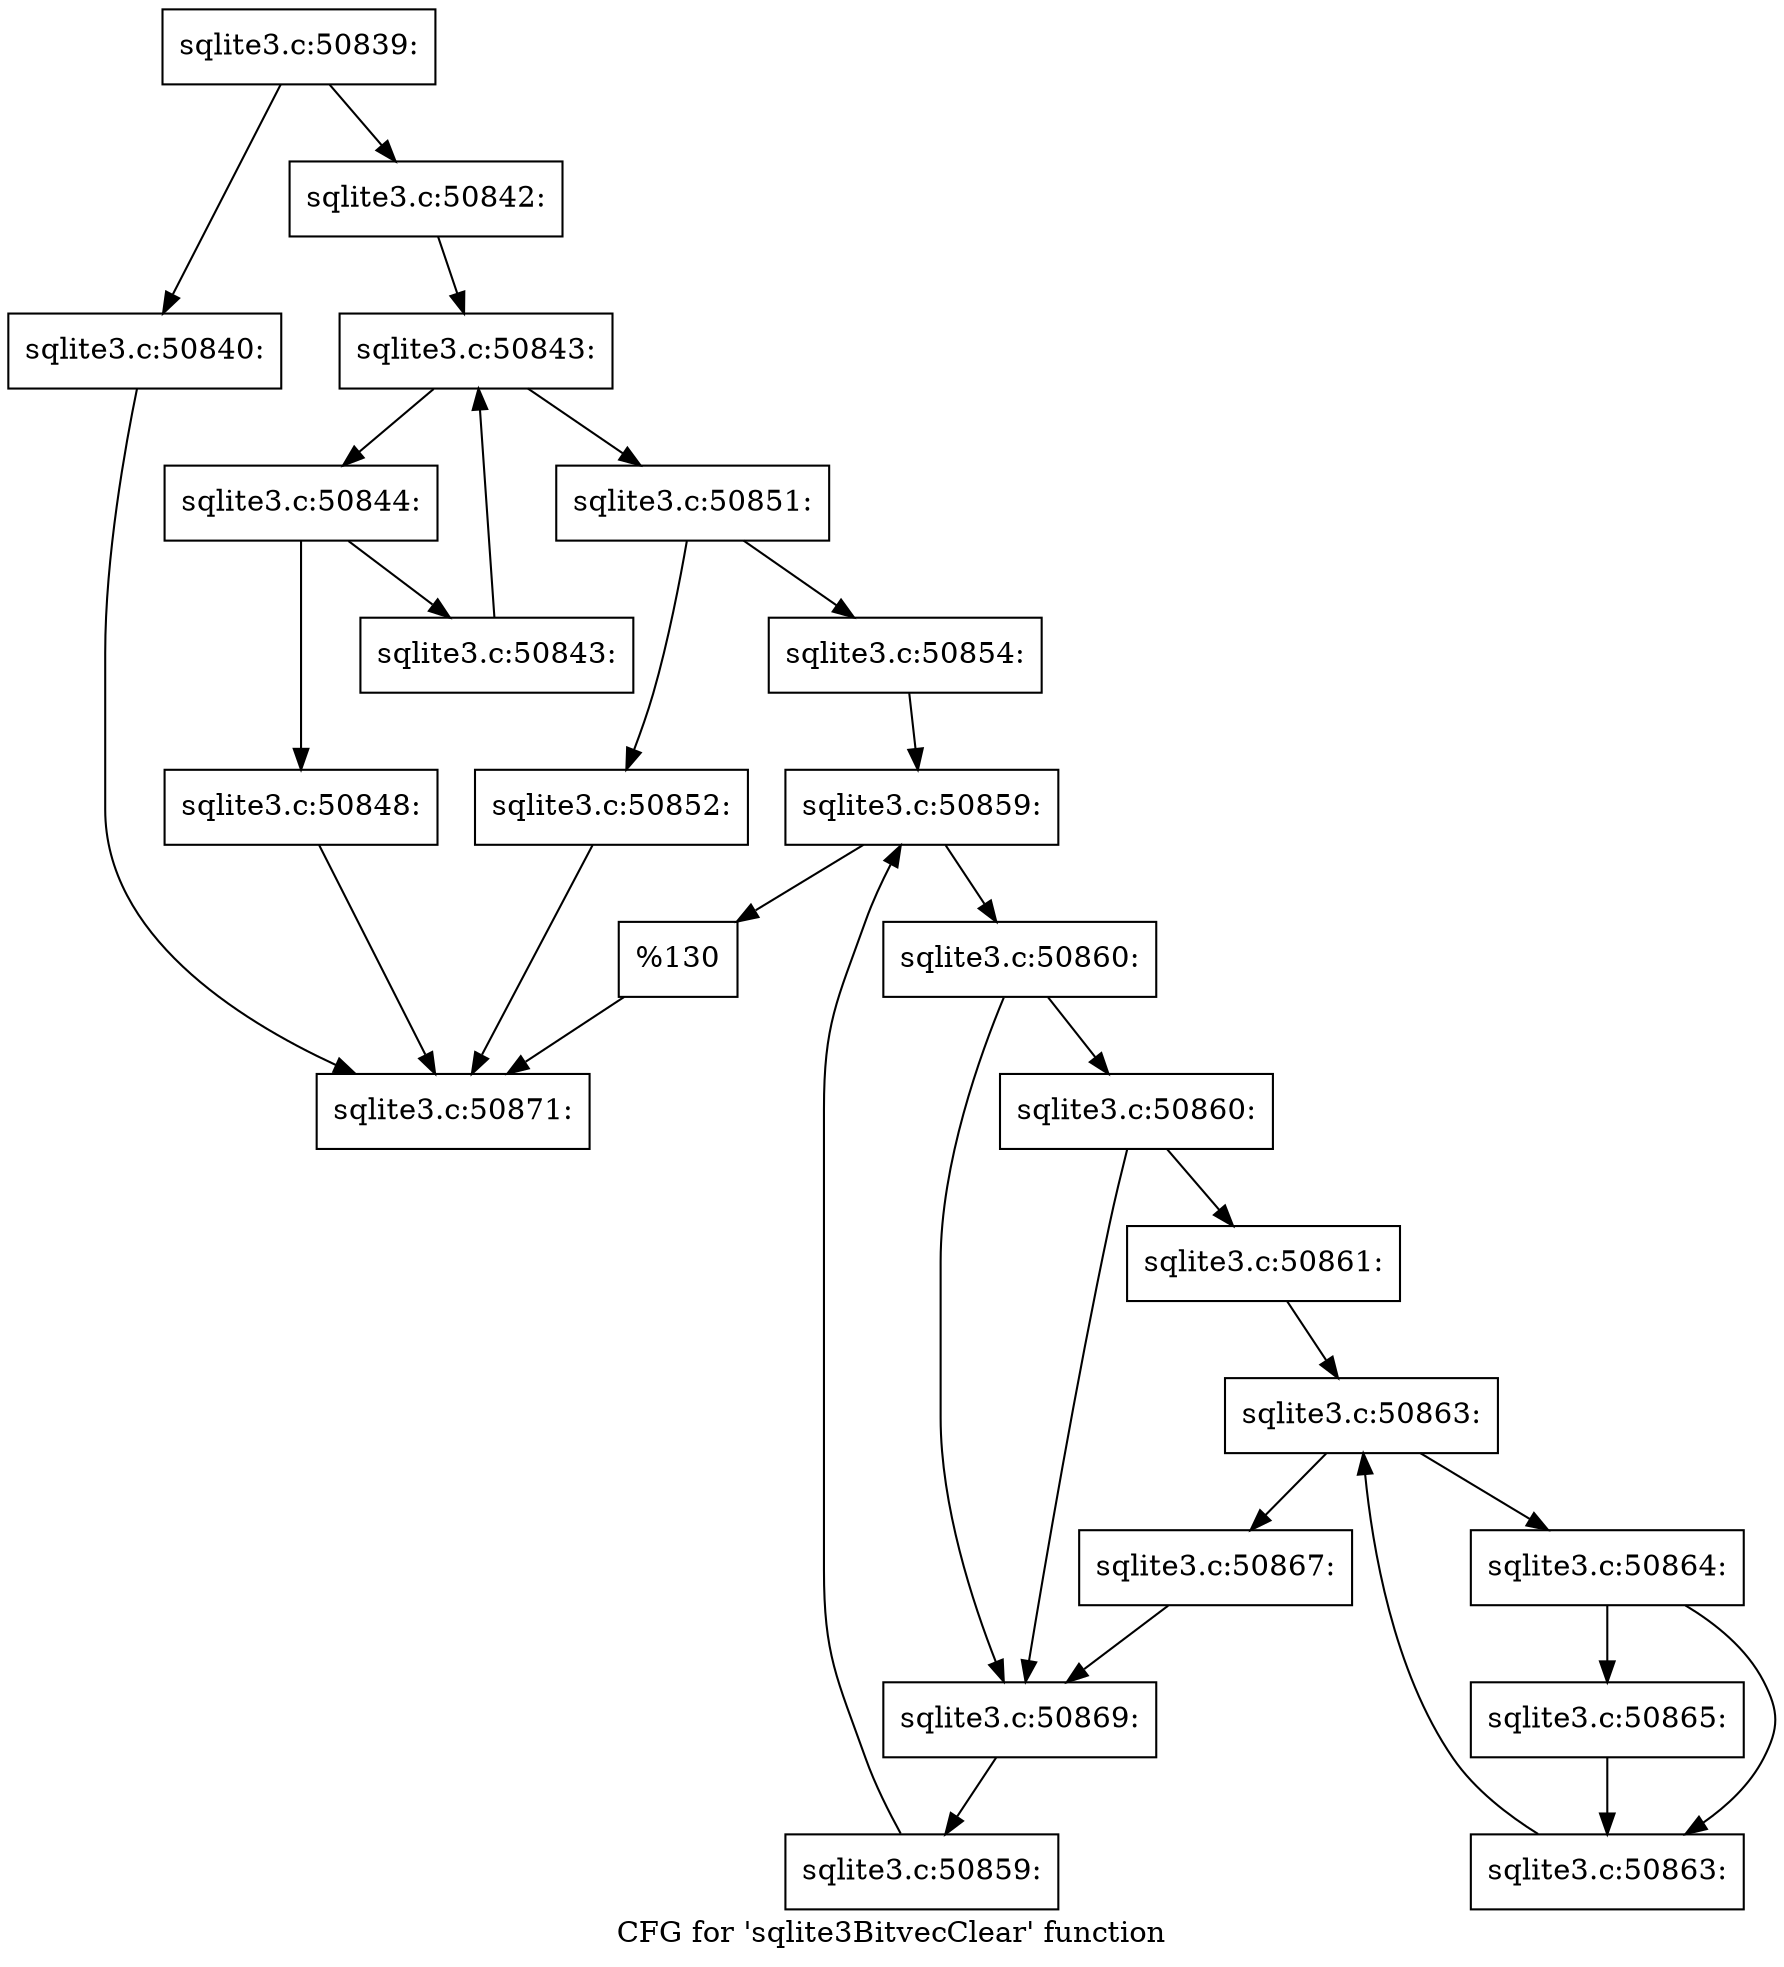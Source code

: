 digraph "CFG for 'sqlite3BitvecClear' function" {
	label="CFG for 'sqlite3BitvecClear' function";

	Node0x55c0f7980080 [shape=record,label="{sqlite3.c:50839:}"];
	Node0x55c0f7980080 -> Node0x55c0f7983240;
	Node0x55c0f7980080 -> Node0x55c0f7983290;
	Node0x55c0f7983240 [shape=record,label="{sqlite3.c:50840:}"];
	Node0x55c0f7983240 -> Node0x55c0f79854c0;
	Node0x55c0f7983290 [shape=record,label="{sqlite3.c:50842:}"];
	Node0x55c0f7983290 -> Node0x55c0f79836f0;
	Node0x55c0f79836f0 [shape=record,label="{sqlite3.c:50843:}"];
	Node0x55c0f79836f0 -> Node0x55c0f7983b30;
	Node0x55c0f79836f0 -> Node0x55c0f7983850;
	Node0x55c0f7983b30 [shape=record,label="{sqlite3.c:50844:}"];
	Node0x55c0f7983b30 -> Node0x55c0f7984e20;
	Node0x55c0f7983b30 -> Node0x55c0f7984dd0;
	Node0x55c0f7984dd0 [shape=record,label="{sqlite3.c:50848:}"];
	Node0x55c0f7984dd0 -> Node0x55c0f79854c0;
	Node0x55c0f7984e20 [shape=record,label="{sqlite3.c:50843:}"];
	Node0x55c0f7984e20 -> Node0x55c0f79836f0;
	Node0x55c0f7983850 [shape=record,label="{sqlite3.c:50851:}"];
	Node0x55c0f7983850 -> Node0x55c0f7985470;
	Node0x55c0f7983850 -> Node0x55c0f7985510;
	Node0x55c0f7985470 [shape=record,label="{sqlite3.c:50852:}"];
	Node0x55c0f7985470 -> Node0x55c0f79854c0;
	Node0x55c0f7985510 [shape=record,label="{sqlite3.c:50854:}"];
	Node0x55c0f7985510 -> Node0x55c0f7987d10;
	Node0x55c0f7987d10 [shape=record,label="{sqlite3.c:50859:}"];
	Node0x55c0f7987d10 -> Node0x55c0f7987f30;
	Node0x55c0f7987d10 -> Node0x55c0f7987b60;
	Node0x55c0f7987f30 [shape=record,label="{sqlite3.c:50860:}"];
	Node0x55c0f7987f30 -> Node0x55c0f7988450;
	Node0x55c0f7987f30 -> Node0x55c0f7988400;
	Node0x55c0f7988450 [shape=record,label="{sqlite3.c:50860:}"];
	Node0x55c0f7988450 -> Node0x55c0f79883b0;
	Node0x55c0f7988450 -> Node0x55c0f7988400;
	Node0x55c0f79883b0 [shape=record,label="{sqlite3.c:50861:}"];
	Node0x55c0f79883b0 -> Node0x55c0f7989ae0;
	Node0x55c0f7989ae0 [shape=record,label="{sqlite3.c:50863:}"];
	Node0x55c0f7989ae0 -> Node0x55c0f798a190;
	Node0x55c0f7989ae0 -> Node0x55c0f7989c40;
	Node0x55c0f798a190 [shape=record,label="{sqlite3.c:50864:}"];
	Node0x55c0f798a190 -> Node0x55c0f798a590;
	Node0x55c0f798a190 -> Node0x55c0f798a5e0;
	Node0x55c0f798a590 [shape=record,label="{sqlite3.c:50865:}"];
	Node0x55c0f798a590 -> Node0x55c0f798a5e0;
	Node0x55c0f798a5e0 [shape=record,label="{sqlite3.c:50863:}"];
	Node0x55c0f798a5e0 -> Node0x55c0f7989ae0;
	Node0x55c0f7989c40 [shape=record,label="{sqlite3.c:50867:}"];
	Node0x55c0f7989c40 -> Node0x55c0f7988400;
	Node0x55c0f7988400 [shape=record,label="{sqlite3.c:50869:}"];
	Node0x55c0f7988400 -> Node0x55c0f7987ea0;
	Node0x55c0f7987ea0 [shape=record,label="{sqlite3.c:50859:}"];
	Node0x55c0f7987ea0 -> Node0x55c0f7987d10;
	Node0x55c0f7987b60 [shape=record,label="{%130}"];
	Node0x55c0f7987b60 -> Node0x55c0f79854c0;
	Node0x55c0f79854c0 [shape=record,label="{sqlite3.c:50871:}"];
}
